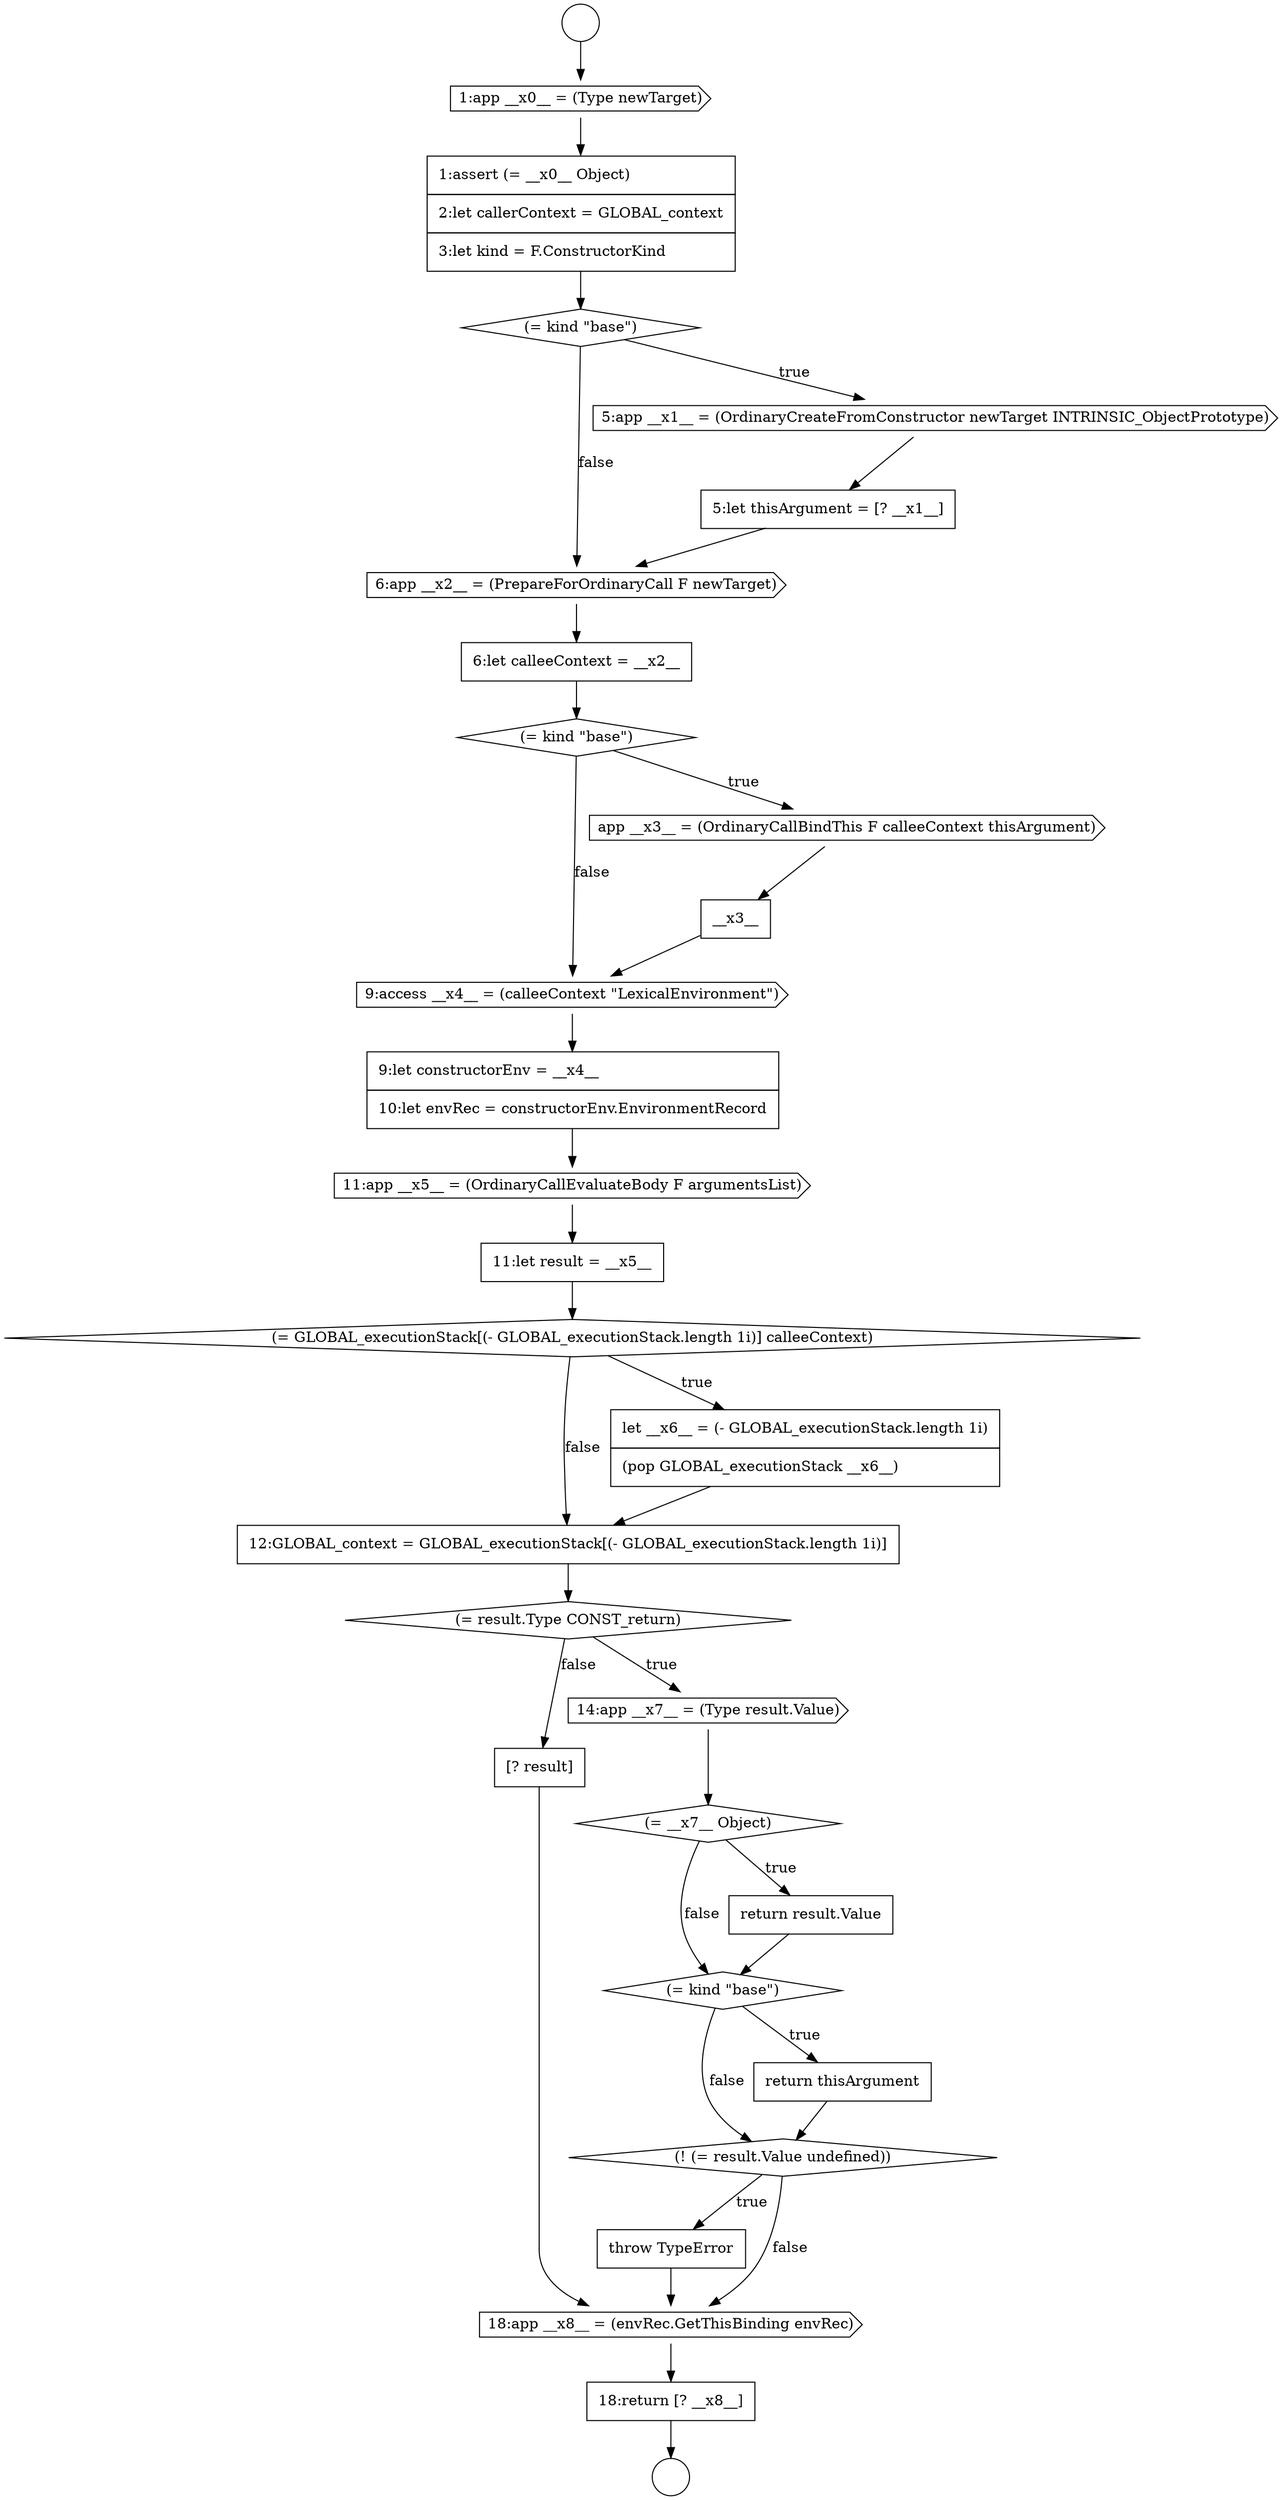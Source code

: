 digraph {
  node1971 [shape=diamond, label=<<font color="black">(= kind &quot;base&quot;)</font>> color="black" fillcolor="white" style=filled]
  node1988 [shape=diamond, label=<<font color="black">(= __x7__ Object)</font>> color="black" fillcolor="white" style=filled]
  node1967 [shape=circle label=" " color="black" fillcolor="white" style=filled]
  node1978 [shape=none, margin=0, label=<<font color="black">
    <table border="0" cellborder="1" cellspacing="0" cellpadding="10">
      <tr><td align="left">__x3__</td></tr>
    </table>
  </font>> color="black" fillcolor="white" style=filled]
  node1975 [shape=none, margin=0, label=<<font color="black">
    <table border="0" cellborder="1" cellspacing="0" cellpadding="10">
      <tr><td align="left">6:let calleeContext = __x2__</td></tr>
    </table>
  </font>> color="black" fillcolor="white" style=filled]
  node1968 [shape=circle label=" " color="black" fillcolor="white" style=filled]
  node1969 [shape=cds, label=<<font color="black">1:app __x0__ = (Type newTarget)</font>> color="black" fillcolor="white" style=filled]
  node1993 [shape=none, margin=0, label=<<font color="black">
    <table border="0" cellborder="1" cellspacing="0" cellpadding="10">
      <tr><td align="left">throw TypeError</td></tr>
    </table>
  </font>> color="black" fillcolor="white" style=filled]
  node1973 [shape=none, margin=0, label=<<font color="black">
    <table border="0" cellborder="1" cellspacing="0" cellpadding="10">
      <tr><td align="left">5:let thisArgument = [? __x1__]</td></tr>
    </table>
  </font>> color="black" fillcolor="white" style=filled]
  node1990 [shape=diamond, label=<<font color="black">(= kind &quot;base&quot;)</font>> color="black" fillcolor="white" style=filled]
  node1994 [shape=none, margin=0, label=<<font color="black">
    <table border="0" cellborder="1" cellspacing="0" cellpadding="10">
      <tr><td align="left">[? result]</td></tr>
    </table>
  </font>> color="black" fillcolor="white" style=filled]
  node1986 [shape=diamond, label=<<font color="black">(= result.Type CONST_return)</font>> color="black" fillcolor="white" style=filled]
  node1989 [shape=none, margin=0, label=<<font color="black">
    <table border="0" cellborder="1" cellspacing="0" cellpadding="10">
      <tr><td align="left">return result.Value</td></tr>
    </table>
  </font>> color="black" fillcolor="white" style=filled]
  node1995 [shape=cds, label=<<font color="black">18:app __x8__ = (envRec.GetThisBinding envRec)</font>> color="black" fillcolor="white" style=filled]
  node1982 [shape=none, margin=0, label=<<font color="black">
    <table border="0" cellborder="1" cellspacing="0" cellpadding="10">
      <tr><td align="left">11:let result = __x5__</td></tr>
    </table>
  </font>> color="black" fillcolor="white" style=filled]
  node1985 [shape=none, margin=0, label=<<font color="black">
    <table border="0" cellborder="1" cellspacing="0" cellpadding="10">
      <tr><td align="left">12:GLOBAL_context = GLOBAL_executionStack[(- GLOBAL_executionStack.length 1i)]</td></tr>
    </table>
  </font>> color="black" fillcolor="white" style=filled]
  node1992 [shape=diamond, label=<<font color="black">(! (= result.Value undefined))</font>> color="black" fillcolor="white" style=filled]
  node1983 [shape=diamond, label=<<font color="black">(= GLOBAL_executionStack[(- GLOBAL_executionStack.length 1i)] calleeContext)</font>> color="black" fillcolor="white" style=filled]
  node1970 [shape=none, margin=0, label=<<font color="black">
    <table border="0" cellborder="1" cellspacing="0" cellpadding="10">
      <tr><td align="left">1:assert (= __x0__ Object)</td></tr>
      <tr><td align="left">2:let callerContext = GLOBAL_context</td></tr>
      <tr><td align="left">3:let kind = F.ConstructorKind</td></tr>
    </table>
  </font>> color="black" fillcolor="white" style=filled]
  node1974 [shape=cds, label=<<font color="black">6:app __x2__ = (PrepareForOrdinaryCall F newTarget)</font>> color="black" fillcolor="white" style=filled]
  node1984 [shape=none, margin=0, label=<<font color="black">
    <table border="0" cellborder="1" cellspacing="0" cellpadding="10">
      <tr><td align="left">let __x6__ = (- GLOBAL_executionStack.length 1i)</td></tr>
      <tr><td align="left">(pop GLOBAL_executionStack __x6__)</td></tr>
    </table>
  </font>> color="black" fillcolor="white" style=filled]
  node1979 [shape=cds, label=<<font color="black">9:access __x4__ = (calleeContext &quot;LexicalEnvironment&quot;)</font>> color="black" fillcolor="white" style=filled]
  node1991 [shape=none, margin=0, label=<<font color="black">
    <table border="0" cellborder="1" cellspacing="0" cellpadding="10">
      <tr><td align="left">return thisArgument</td></tr>
    </table>
  </font>> color="black" fillcolor="white" style=filled]
  node1996 [shape=none, margin=0, label=<<font color="black">
    <table border="0" cellborder="1" cellspacing="0" cellpadding="10">
      <tr><td align="left">18:return [? __x8__]</td></tr>
    </table>
  </font>> color="black" fillcolor="white" style=filled]
  node1987 [shape=cds, label=<<font color="black">14:app __x7__ = (Type result.Value)</font>> color="black" fillcolor="white" style=filled]
  node1980 [shape=none, margin=0, label=<<font color="black">
    <table border="0" cellborder="1" cellspacing="0" cellpadding="10">
      <tr><td align="left">9:let constructorEnv = __x4__</td></tr>
      <tr><td align="left">10:let envRec = constructorEnv.EnvironmentRecord</td></tr>
    </table>
  </font>> color="black" fillcolor="white" style=filled]
  node1981 [shape=cds, label=<<font color="black">11:app __x5__ = (OrdinaryCallEvaluateBody F argumentsList)</font>> color="black" fillcolor="white" style=filled]
  node1972 [shape=cds, label=<<font color="black">5:app __x1__ = (OrdinaryCreateFromConstructor newTarget INTRINSIC_ObjectPrototype)</font>> color="black" fillcolor="white" style=filled]
  node1977 [shape=cds, label=<<font color="black">app __x3__ = (OrdinaryCallBindThis F calleeContext thisArgument)</font>> color="black" fillcolor="white" style=filled]
  node1976 [shape=diamond, label=<<font color="black">(= kind &quot;base&quot;)</font>> color="black" fillcolor="white" style=filled]
  node1989 -> node1990 [ color="black"]
  node1987 -> node1988 [ color="black"]
  node1988 -> node1989 [label=<<font color="black">true</font>> color="black"]
  node1988 -> node1990 [label=<<font color="black">false</font>> color="black"]
  node1983 -> node1984 [label=<<font color="black">true</font>> color="black"]
  node1983 -> node1985 [label=<<font color="black">false</font>> color="black"]
  node1967 -> node1969 [ color="black"]
  node1978 -> node1979 [ color="black"]
  node1971 -> node1972 [label=<<font color="black">true</font>> color="black"]
  node1971 -> node1974 [label=<<font color="black">false</font>> color="black"]
  node1996 -> node1968 [ color="black"]
  node1993 -> node1995 [ color="black"]
  node1972 -> node1973 [ color="black"]
  node1974 -> node1975 [ color="black"]
  node1994 -> node1995 [ color="black"]
  node1975 -> node1976 [ color="black"]
  node1980 -> node1981 [ color="black"]
  node1995 -> node1996 [ color="black"]
  node1990 -> node1991 [label=<<font color="black">true</font>> color="black"]
  node1990 -> node1992 [label=<<font color="black">false</font>> color="black"]
  node1976 -> node1977 [label=<<font color="black">true</font>> color="black"]
  node1976 -> node1979 [label=<<font color="black">false</font>> color="black"]
  node1969 -> node1970 [ color="black"]
  node1979 -> node1980 [ color="black"]
  node1985 -> node1986 [ color="black"]
  node1973 -> node1974 [ color="black"]
  node1981 -> node1982 [ color="black"]
  node1986 -> node1987 [label=<<font color="black">true</font>> color="black"]
  node1986 -> node1994 [label=<<font color="black">false</font>> color="black"]
  node1982 -> node1983 [ color="black"]
  node1991 -> node1992 [ color="black"]
  node1984 -> node1985 [ color="black"]
  node1977 -> node1978 [ color="black"]
  node1992 -> node1993 [label=<<font color="black">true</font>> color="black"]
  node1992 -> node1995 [label=<<font color="black">false</font>> color="black"]
  node1970 -> node1971 [ color="black"]
}

